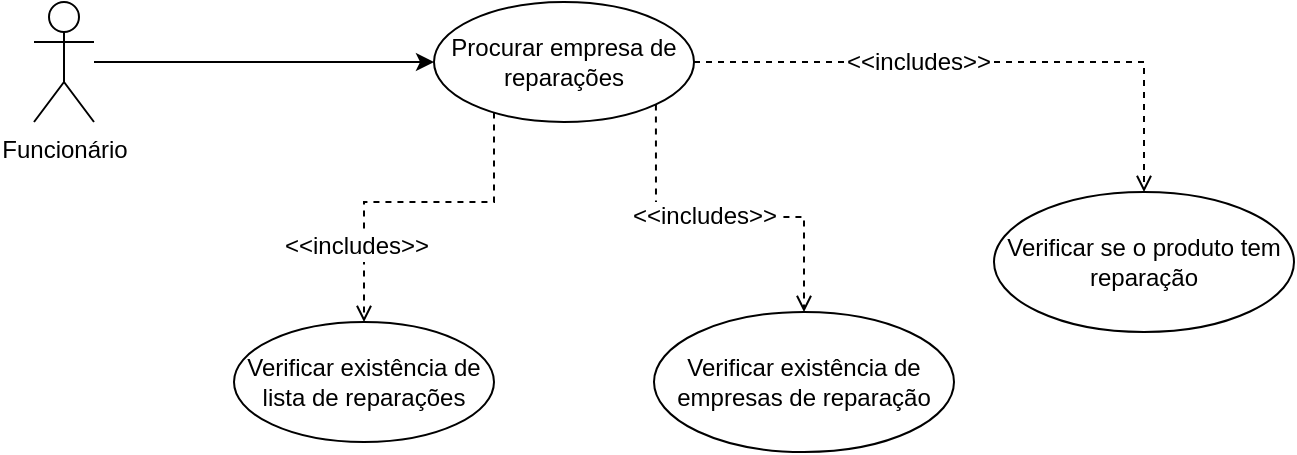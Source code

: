 <mxfile version="10.6.7" type="google"><diagram id="KmNeZiqgRrv6btgn9D_9" name="Page-1"><mxGraphModel dx="1040" dy="485" grid="1" gridSize="10" guides="1" tooltips="1" connect="1" arrows="1" fold="1" page="1" pageScale="1" pageWidth="1169" pageHeight="827" math="0" shadow="0"><root><mxCell id="0"/><mxCell id="1" parent="0"/><mxCell id="kSR2zqxQWiYHtmdTCWtb-16" style="edgeStyle=orthogonalEdgeStyle;rounded=0;orthogonalLoop=1;jettySize=auto;html=1;entryX=0.5;entryY=0;entryDx=0;entryDy=0;shadow=0;dashed=1;endArrow=open;endFill=0;" parent="1" source="kSR2zqxQWiYHtmdTCWtb-5" target="kSR2zqxQWiYHtmdTCWtb-15" edge="1"><mxGeometry relative="1" as="geometry"><Array as="points"><mxPoint x="320" y="320"/><mxPoint x="255" y="320"/></Array></mxGeometry></mxCell><mxCell id="kSR2zqxQWiYHtmdTCWtb-17" value="&amp;lt;&amp;lt;includes&amp;gt;&amp;gt;" style="text;html=1;resizable=0;points=[];align=center;verticalAlign=middle;labelBackgroundColor=#ffffff;" parent="kSR2zqxQWiYHtmdTCWtb-16" vertex="1" connectable="0"><mxGeometry x="-0.5" y="-24" relative="1" as="geometry"><mxPoint x="-45" y="24" as="offset"/></mxGeometry></mxCell><mxCell id="kSR2zqxQWiYHtmdTCWtb-20" style="edgeStyle=orthogonalEdgeStyle;rounded=0;orthogonalLoop=1;jettySize=auto;html=1;exitX=1;exitY=1;exitDx=0;exitDy=0;entryX=0.5;entryY=0;entryDx=0;entryDy=0;shadow=0;dashed=1;endArrow=open;endFill=0;" parent="1" source="kSR2zqxQWiYHtmdTCWtb-5" target="kSR2zqxQWiYHtmdTCWtb-18" edge="1"><mxGeometry relative="1" as="geometry"/></mxCell><mxCell id="kSR2zqxQWiYHtmdTCWtb-21" value="&amp;lt;&amp;lt;includes&amp;gt;&amp;gt;" style="text;html=1;resizable=0;points=[];align=center;verticalAlign=middle;labelBackgroundColor=#ffffff;" parent="kSR2zqxQWiYHtmdTCWtb-20" vertex="1" connectable="0"><mxGeometry x="-0.371" y="24" relative="1" as="geometry"><mxPoint as="offset"/></mxGeometry></mxCell><mxCell id="kSR2zqxQWiYHtmdTCWtb-23" style="edgeStyle=orthogonalEdgeStyle;rounded=0;orthogonalLoop=1;jettySize=auto;html=1;exitX=1;exitY=0.5;exitDx=0;exitDy=0;entryX=0.5;entryY=0;entryDx=0;entryDy=0;shadow=0;dashed=1;endArrow=open;endFill=0;" parent="1" source="kSR2zqxQWiYHtmdTCWtb-5" target="kSR2zqxQWiYHtmdTCWtb-22" edge="1"><mxGeometry relative="1" as="geometry"/></mxCell><mxCell id="kSR2zqxQWiYHtmdTCWtb-24" value="&amp;lt;&amp;lt;includes&amp;gt;&amp;gt;" style="text;html=1;resizable=0;points=[];align=center;verticalAlign=middle;labelBackgroundColor=#ffffff;" parent="kSR2zqxQWiYHtmdTCWtb-23" vertex="1" connectable="0"><mxGeometry x="-0.226" relative="1" as="geometry"><mxPoint as="offset"/></mxGeometry></mxCell><mxCell id="kSR2zqxQWiYHtmdTCWtb-5" value="Procurar empresa de reparações" style="ellipse;whiteSpace=wrap;html=1;" parent="1" vertex="1"><mxGeometry x="290" y="220" width="130" height="60" as="geometry"/></mxCell><mxCell id="kSR2zqxQWiYHtmdTCWtb-7" style="edgeStyle=orthogonalEdgeStyle;rounded=0;orthogonalLoop=1;jettySize=auto;html=1;" parent="1" source="kSR2zqxQWiYHtmdTCWtb-6" target="kSR2zqxQWiYHtmdTCWtb-5" edge="1"><mxGeometry relative="1" as="geometry"/></mxCell><mxCell id="kSR2zqxQWiYHtmdTCWtb-6" value="Funcionário" style="shape=umlActor;verticalLabelPosition=bottom;labelBackgroundColor=#ffffff;verticalAlign=top;html=1;" parent="1" vertex="1"><mxGeometry x="90" y="220" width="30" height="60" as="geometry"/></mxCell><mxCell id="kSR2zqxQWiYHtmdTCWtb-15" value="Verificar existência de lista de reparações" style="ellipse;whiteSpace=wrap;html=1;" parent="1" vertex="1"><mxGeometry x="190" y="380" width="130" height="60" as="geometry"/></mxCell><mxCell id="kSR2zqxQWiYHtmdTCWtb-18" value="Verificar existência de empresas de reparação" style="ellipse;whiteSpace=wrap;html=1;" parent="1" vertex="1"><mxGeometry x="400" y="375" width="150" height="70" as="geometry"/></mxCell><mxCell id="kSR2zqxQWiYHtmdTCWtb-22" value="Verificar se o produto tem reparação" style="ellipse;whiteSpace=wrap;html=1;" parent="1" vertex="1"><mxGeometry x="570" y="315" width="150" height="70" as="geometry"/></mxCell></root></mxGraphModel></diagram></mxfile>
